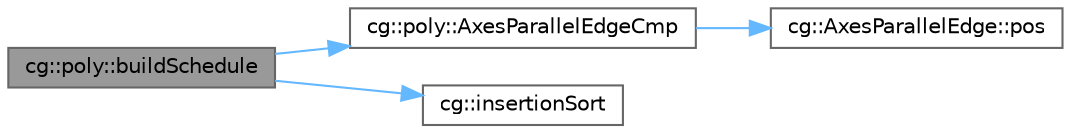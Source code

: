 digraph "cg::poly::buildSchedule"
{
 // LATEX_PDF_SIZE
  bgcolor="transparent";
  edge [fontname=Helvetica,fontsize=10,labelfontname=Helvetica,labelfontsize=10];
  node [fontname=Helvetica,fontsize=10,shape=box,height=0.2,width=0.4];
  rankdir="LR";
  Node1 [id="Node000001",label="cg::poly::buildSchedule",height=0.2,width=0.4,color="gray40", fillcolor="grey60", style="filled", fontcolor="black",tooltip=" "];
  Node1 -> Node2 [id="edge1_Node000001_Node000002",color="steelblue1",style="solid",tooltip=" "];
  Node2 [id="Node000002",label="cg::poly::AxesParallelEdgeCmp",height=0.2,width=0.4,color="grey40", fillcolor="white", style="filled",URL="$namespacecg_1_1poly.html#a559609f40c8f67ea20128df3b0a576e9",tooltip=" "];
  Node2 -> Node3 [id="edge2_Node000002_Node000003",color="steelblue1",style="solid",tooltip=" "];
  Node3 [id="Node000003",label="cg::AxesParallelEdge::pos",height=0.2,width=0.4,color="grey40", fillcolor="white", style="filled",URL="$classcg_1_1_axes_parallel_edge.html#aec6ce86d13c6ddd8a66a15541140113b",tooltip=" "];
  Node1 -> Node4 [id="edge3_Node000001_Node000004",color="steelblue1",style="solid",tooltip=" "];
  Node4 [id="Node000004",label="cg::insertionSort",height=0.2,width=0.4,color="grey40", fillcolor="white", style="filled",URL="$namespacecg.html#a95d7643c1c86bc4b489fc52494ec55ea",tooltip=" "];
}
